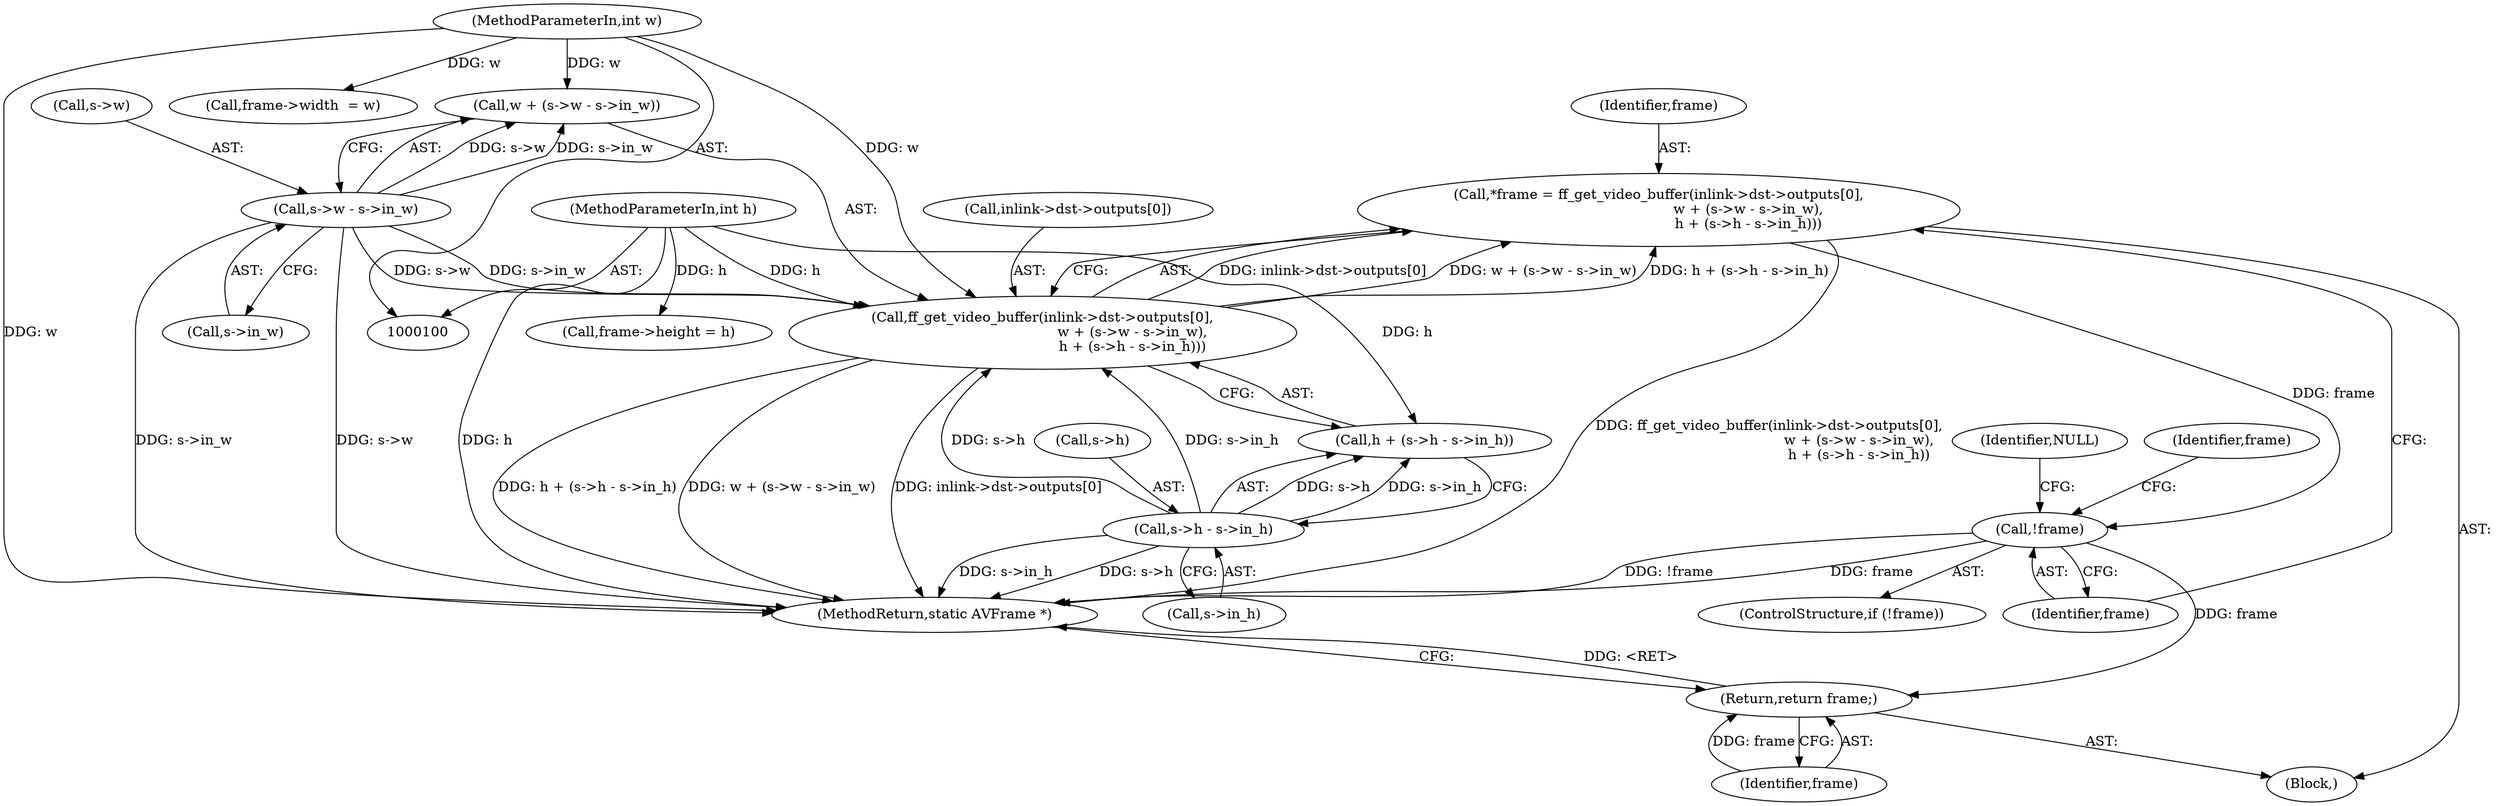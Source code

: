 digraph "0_FFmpeg_e43a0a232dbf6d3c161823c2e07c52e76227a1bc_8@integer" {
"1000114" [label="(Call,*frame = ff_get_video_buffer(inlink->dst->outputs[0],\n                                         w + (s->w - s->in_w),\n                                         h + (s->h - s->in_h)))"];
"1000116" [label="(Call,ff_get_video_buffer(inlink->dst->outputs[0],\n                                         w + (s->w - s->in_w),\n                                         h + (s->h - s->in_h)))"];
"1000102" [label="(MethodParameterIn,int w)"];
"1000126" [label="(Call,s->w - s->in_w)"];
"1000103" [label="(MethodParameterIn,int h)"];
"1000135" [label="(Call,s->h - s->in_h)"];
"1000144" [label="(Call,!frame)"];
"1000231" [label="(Return,return frame;)"];
"1000145" [label="(Identifier,frame)"];
"1000117" [label="(Call,inlink->dst->outputs[0])"];
"1000233" [label="(MethodReturn,static AVFrame *)"];
"1000103" [label="(MethodParameterIn,int h)"];
"1000104" [label="(Block,)"];
"1000102" [label="(MethodParameterIn,int w)"];
"1000143" [label="(ControlStructure,if (!frame))"];
"1000153" [label="(Call,frame->height = h)"];
"1000150" [label="(Identifier,frame)"];
"1000115" [label="(Identifier,frame)"];
"1000130" [label="(Call,s->in_w)"];
"1000136" [label="(Call,s->h)"];
"1000231" [label="(Return,return frame;)"];
"1000127" [label="(Call,s->w)"];
"1000126" [label="(Call,s->w - s->in_w)"];
"1000135" [label="(Call,s->h - s->in_h)"];
"1000114" [label="(Call,*frame = ff_get_video_buffer(inlink->dst->outputs[0],\n                                         w + (s->w - s->in_w),\n                                         h + (s->h - s->in_h)))"];
"1000139" [label="(Call,s->in_h)"];
"1000133" [label="(Call,h + (s->h - s->in_h))"];
"1000147" [label="(Identifier,NULL)"];
"1000144" [label="(Call,!frame)"];
"1000116" [label="(Call,ff_get_video_buffer(inlink->dst->outputs[0],\n                                         w + (s->w - s->in_w),\n                                         h + (s->h - s->in_h)))"];
"1000148" [label="(Call,frame->width  = w)"];
"1000232" [label="(Identifier,frame)"];
"1000124" [label="(Call,w + (s->w - s->in_w))"];
"1000114" -> "1000104"  [label="AST: "];
"1000114" -> "1000116"  [label="CFG: "];
"1000115" -> "1000114"  [label="AST: "];
"1000116" -> "1000114"  [label="AST: "];
"1000145" -> "1000114"  [label="CFG: "];
"1000114" -> "1000233"  [label="DDG: ff_get_video_buffer(inlink->dst->outputs[0],\n                                         w + (s->w - s->in_w),\n                                         h + (s->h - s->in_h))"];
"1000116" -> "1000114"  [label="DDG: inlink->dst->outputs[0]"];
"1000116" -> "1000114"  [label="DDG: w + (s->w - s->in_w)"];
"1000116" -> "1000114"  [label="DDG: h + (s->h - s->in_h)"];
"1000114" -> "1000144"  [label="DDG: frame"];
"1000116" -> "1000133"  [label="CFG: "];
"1000117" -> "1000116"  [label="AST: "];
"1000124" -> "1000116"  [label="AST: "];
"1000133" -> "1000116"  [label="AST: "];
"1000116" -> "1000233"  [label="DDG: w + (s->w - s->in_w)"];
"1000116" -> "1000233"  [label="DDG: inlink->dst->outputs[0]"];
"1000116" -> "1000233"  [label="DDG: h + (s->h - s->in_h)"];
"1000102" -> "1000116"  [label="DDG: w"];
"1000126" -> "1000116"  [label="DDG: s->w"];
"1000126" -> "1000116"  [label="DDG: s->in_w"];
"1000103" -> "1000116"  [label="DDG: h"];
"1000135" -> "1000116"  [label="DDG: s->h"];
"1000135" -> "1000116"  [label="DDG: s->in_h"];
"1000102" -> "1000100"  [label="AST: "];
"1000102" -> "1000233"  [label="DDG: w"];
"1000102" -> "1000124"  [label="DDG: w"];
"1000102" -> "1000148"  [label="DDG: w"];
"1000126" -> "1000124"  [label="AST: "];
"1000126" -> "1000130"  [label="CFG: "];
"1000127" -> "1000126"  [label="AST: "];
"1000130" -> "1000126"  [label="AST: "];
"1000124" -> "1000126"  [label="CFG: "];
"1000126" -> "1000233"  [label="DDG: s->in_w"];
"1000126" -> "1000233"  [label="DDG: s->w"];
"1000126" -> "1000124"  [label="DDG: s->w"];
"1000126" -> "1000124"  [label="DDG: s->in_w"];
"1000103" -> "1000100"  [label="AST: "];
"1000103" -> "1000233"  [label="DDG: h"];
"1000103" -> "1000133"  [label="DDG: h"];
"1000103" -> "1000153"  [label="DDG: h"];
"1000135" -> "1000133"  [label="AST: "];
"1000135" -> "1000139"  [label="CFG: "];
"1000136" -> "1000135"  [label="AST: "];
"1000139" -> "1000135"  [label="AST: "];
"1000133" -> "1000135"  [label="CFG: "];
"1000135" -> "1000233"  [label="DDG: s->in_h"];
"1000135" -> "1000233"  [label="DDG: s->h"];
"1000135" -> "1000133"  [label="DDG: s->h"];
"1000135" -> "1000133"  [label="DDG: s->in_h"];
"1000144" -> "1000143"  [label="AST: "];
"1000144" -> "1000145"  [label="CFG: "];
"1000145" -> "1000144"  [label="AST: "];
"1000147" -> "1000144"  [label="CFG: "];
"1000150" -> "1000144"  [label="CFG: "];
"1000144" -> "1000233"  [label="DDG: !frame"];
"1000144" -> "1000233"  [label="DDG: frame"];
"1000144" -> "1000231"  [label="DDG: frame"];
"1000231" -> "1000104"  [label="AST: "];
"1000231" -> "1000232"  [label="CFG: "];
"1000232" -> "1000231"  [label="AST: "];
"1000233" -> "1000231"  [label="CFG: "];
"1000231" -> "1000233"  [label="DDG: <RET>"];
"1000232" -> "1000231"  [label="DDG: frame"];
}
